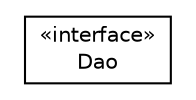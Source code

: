 #!/usr/local/bin/dot
#
# Class diagram 
# Generated by UMLGraph version R5_6_6-8-g8d7759 (http://www.umlgraph.org/)
#

digraph G {
	edge [fontname="Helvetica",fontsize=10,labelfontname="Helvetica",labelfontsize=10];
	node [fontname="Helvetica",fontsize=10,shape=plaintext];
	nodesep=0.25;
	ranksep=0.5;
	// org.dayatang.dsmonitor.dao.Dao
	c0 [label=<<table title="org.dayatang.dsmonitor.dao.Dao" border="0" cellborder="1" cellspacing="0" cellpadding="2" port="p" href="./Dao.html">
		<tr><td><table border="0" cellspacing="0" cellpadding="1">
<tr><td align="center" balign="center"> &#171;interface&#187; </td></tr>
<tr><td align="center" balign="center"> Dao </td></tr>
		</table></td></tr>
		</table>>, URL="./Dao.html", fontname="Helvetica", fontcolor="black", fontsize=10.0];
}

